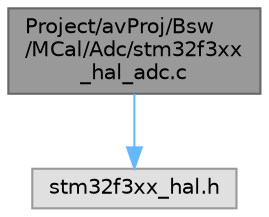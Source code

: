 digraph "Project/avProj/Bsw/MCal/Adc/stm32f3xx_hal_adc.c"
{
 // LATEX_PDF_SIZE
  bgcolor="transparent";
  edge [fontname=Helvetica,fontsize=10,labelfontname=Helvetica,labelfontsize=10];
  node [fontname=Helvetica,fontsize=10,shape=box,height=0.2,width=0.4];
  Node1 [id="Node000001",label="Project/avProj/Bsw\l/MCal/Adc/stm32f3xx\l_hal_adc.c",height=0.2,width=0.4,color="gray40", fillcolor="grey60", style="filled", fontcolor="black",tooltip="This file provides firmware functions to manage the following functionalities of the Analog to Digita..."];
  Node1 -> Node2 [id="edge1_Node000001_Node000002",color="steelblue1",style="solid",tooltip=" "];
  Node2 [id="Node000002",label="stm32f3xx_hal.h",height=0.2,width=0.4,color="grey60", fillcolor="#E0E0E0", style="filled",tooltip=" "];
}
